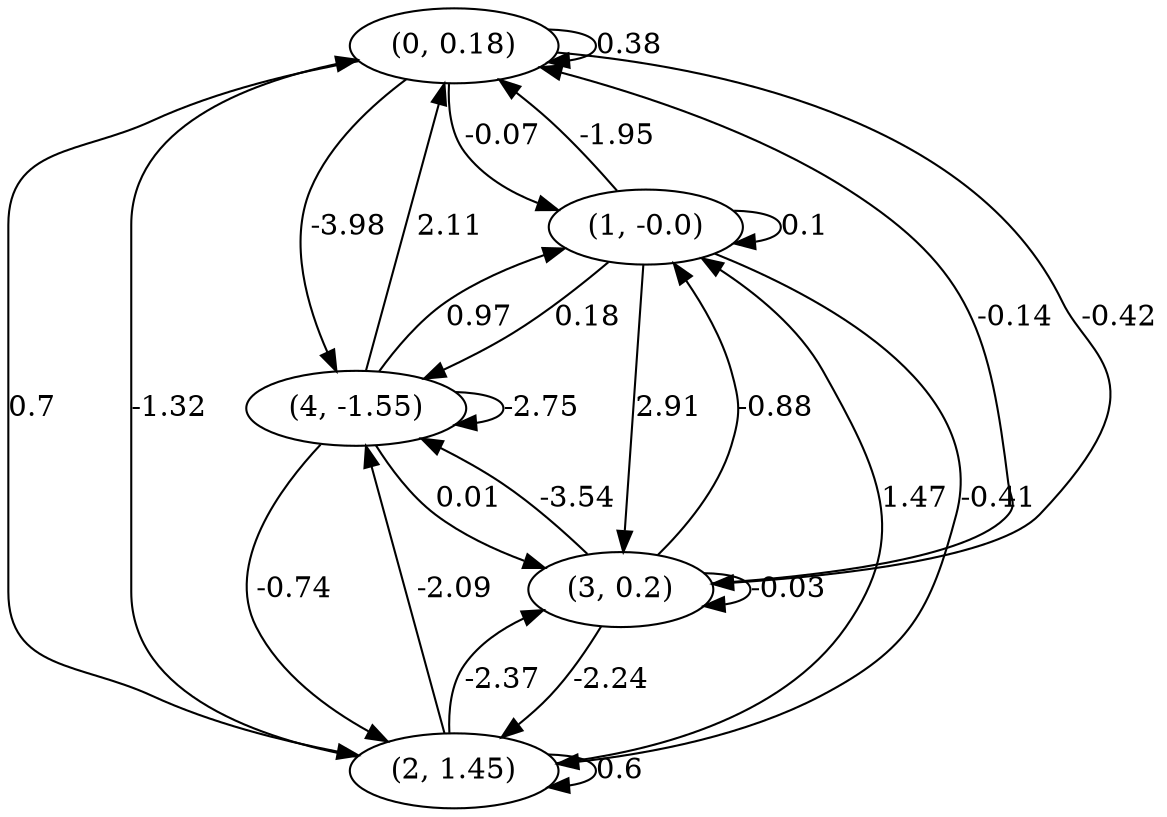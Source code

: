digraph {
    0 [ label = "(0, 0.18)" ]
    1 [ label = "(1, -0.0)" ]
    2 [ label = "(2, 1.45)" ]
    3 [ label = "(3, 0.2)" ]
    4 [ label = "(4, -1.55)" ]
    0 -> 0 [ label = "0.38" ]
    1 -> 1 [ label = "0.1" ]
    2 -> 2 [ label = "0.6" ]
    3 -> 3 [ label = "-0.03" ]
    4 -> 4 [ label = "-2.75" ]
    1 -> 0 [ label = "-1.95" ]
    2 -> 0 [ label = "-1.32" ]
    3 -> 0 [ label = "-0.14" ]
    4 -> 0 [ label = "2.11" ]
    0 -> 1 [ label = "-0.07" ]
    2 -> 1 [ label = "1.47" ]
    3 -> 1 [ label = "-0.88" ]
    4 -> 1 [ label = "0.97" ]
    0 -> 2 [ label = "0.7" ]
    1 -> 2 [ label = "-0.41" ]
    3 -> 2 [ label = "-2.24" ]
    4 -> 2 [ label = "-0.74" ]
    0 -> 3 [ label = "-0.42" ]
    1 -> 3 [ label = "2.91" ]
    2 -> 3 [ label = "-2.37" ]
    4 -> 3 [ label = "0.01" ]
    0 -> 4 [ label = "-3.98" ]
    1 -> 4 [ label = "0.18" ]
    2 -> 4 [ label = "-2.09" ]
    3 -> 4 [ label = "-3.54" ]
}

